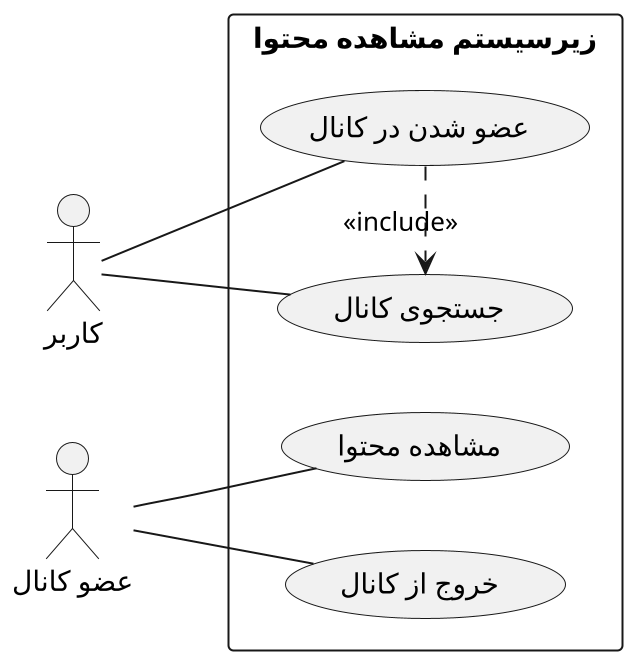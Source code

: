 @startuml content_consuming_subsystem

scale 2
left to right direction
skinparam ActorFontName B Nazanin
skinparam UsecaseFontName B Nazanin
skinparam TitleFontName B Nazanin

rectangle "زیرسیستم مشاهده محتوا"{
    usecase "مشاهده محتوا" as see
    usecase "خروج از کانال" as delete
    usecase "جستجوی کانال" as search
    usecase "عضو شدن در کانال" as join
}

actor "کاربر" as user
actor "عضو کانال" as member

member -- see
member -- delete
user -- search
user -- join

join .> search : <<include>>

@enduml